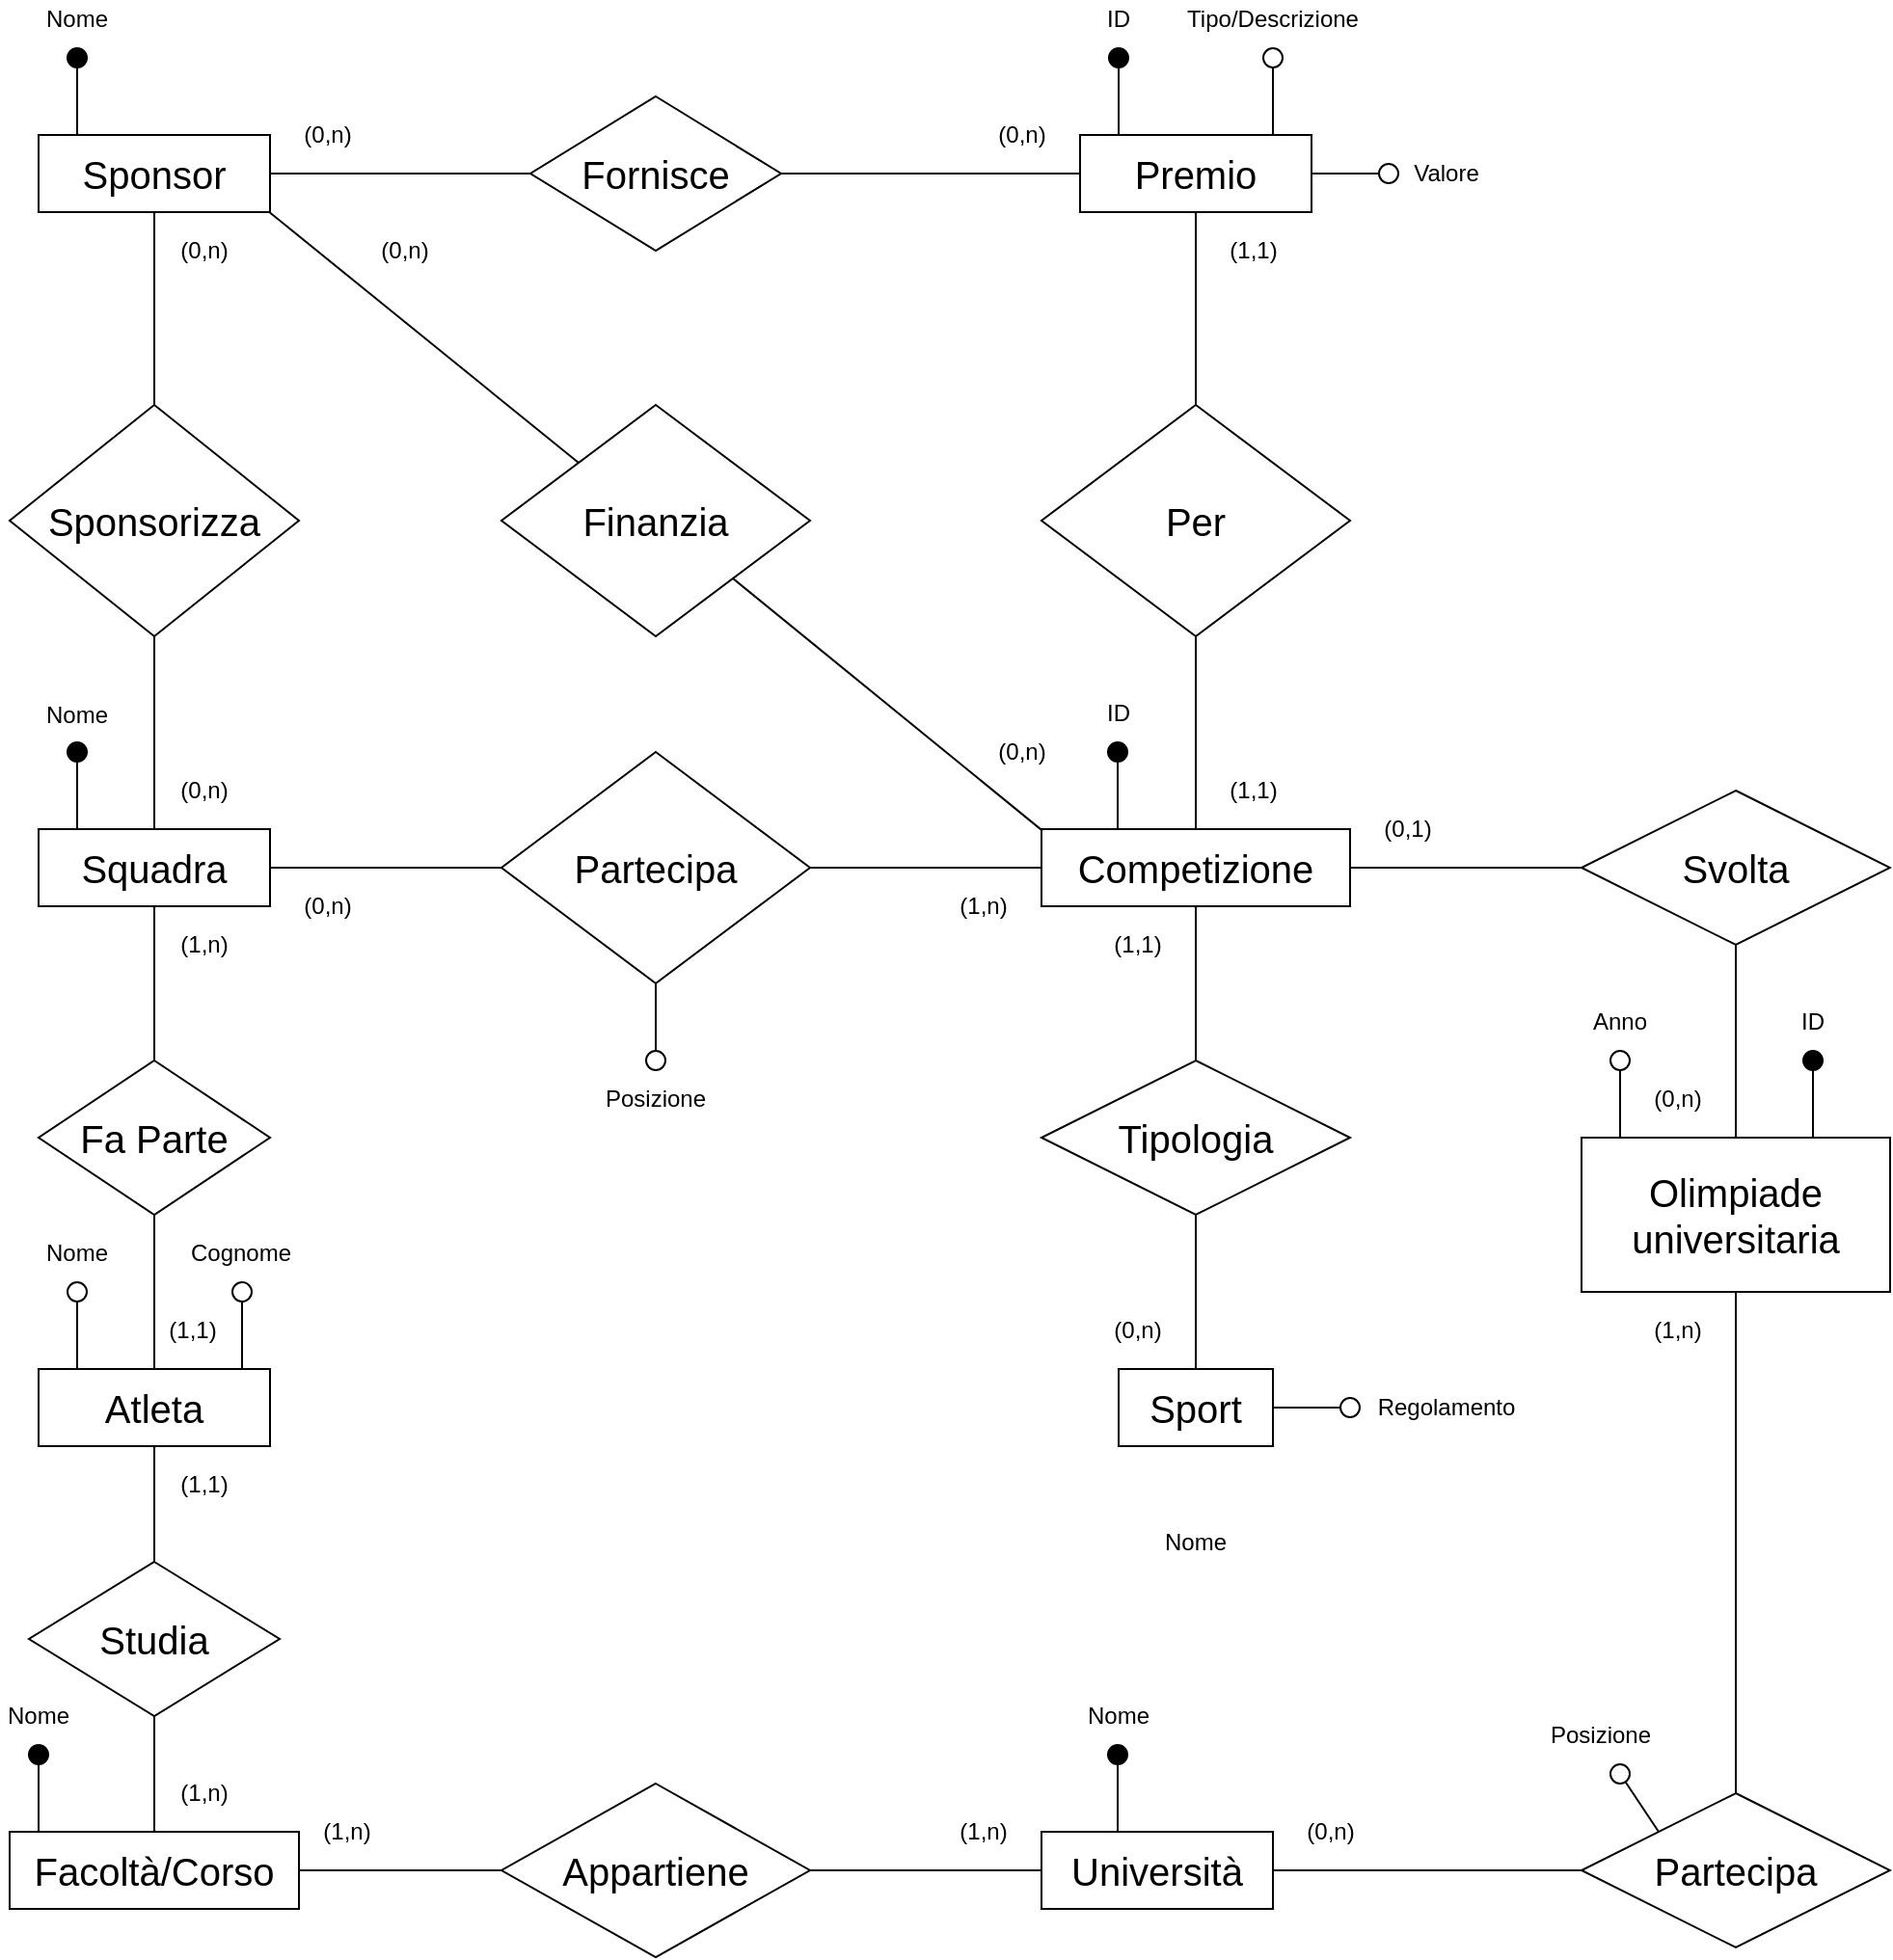 <mxfile version="12.3.7" type="github" pages="2">
  <diagram id="uhMjWXik6Yx-BJb2ZID2" name="Schema E-R">
    <mxGraphModel dx="1824" dy="1811" grid="1" gridSize="10" guides="1" tooltips="1" connect="1" arrows="1" fold="1" page="1" pageScale="1" pageWidth="1169" pageHeight="827" math="0" shadow="0">
      <root>
        <mxCell id="0"/>
        <mxCell id="1" parent="0"/>
        <mxCell id="-CwcN6ZD3fl_PPB7evjk-1" value="&lt;font style=&quot;font-size: 20px&quot;&gt;Squadra&lt;/font&gt;" style="rounded=0;whiteSpace=wrap;html=1;fontSize=20;" parent="1" vertex="1">
          <mxGeometry x="120" y="240" width="120" height="40" as="geometry"/>
        </mxCell>
        <mxCell id="-CwcN6ZD3fl_PPB7evjk-2" value="&lt;font style=&quot;font-size: 20px&quot;&gt;Partecipa&lt;/font&gt;" style="rhombus;whiteSpace=wrap;html=1;" parent="1" vertex="1">
          <mxGeometry x="360" y="200" width="160" height="120" as="geometry"/>
        </mxCell>
        <mxCell id="-CwcN6ZD3fl_PPB7evjk-3" value="" style="endArrow=none;html=1;entryX=0;entryY=0.5;entryDx=0;entryDy=0;exitX=1;exitY=0.5;exitDx=0;exitDy=0;" parent="1" source="-CwcN6ZD3fl_PPB7evjk-1" target="-CwcN6ZD3fl_PPB7evjk-2" edge="1">
          <mxGeometry width="50" height="50" relative="1" as="geometry">
            <mxPoint x="120" y="390" as="sourcePoint"/>
            <mxPoint x="170" y="340" as="targetPoint"/>
            <Array as="points">
              <mxPoint x="310" y="260"/>
            </Array>
          </mxGeometry>
        </mxCell>
        <mxCell id="-CwcN6ZD3fl_PPB7evjk-4" value="" style="endArrow=none;html=1;" parent="1" target="-CwcN6ZD3fl_PPB7evjk-8" edge="1">
          <mxGeometry width="50" height="50" relative="1" as="geometry">
            <mxPoint x="520" y="260" as="sourcePoint"/>
            <mxPoint x="640" y="260" as="targetPoint"/>
          </mxGeometry>
        </mxCell>
        <mxCell id="-CwcN6ZD3fl_PPB7evjk-37" style="edgeStyle=orthogonalEdgeStyle;rounded=0;orthogonalLoop=1;jettySize=auto;html=1;exitX=1;exitY=0.5;exitDx=0;exitDy=0;endArrow=none;endFill=0;fontSize=20;" parent="1" source="-CwcN6ZD3fl_PPB7evjk-8" target="-CwcN6ZD3fl_PPB7evjk-38" edge="1">
          <mxGeometry relative="1" as="geometry">
            <mxPoint x="920" y="260" as="targetPoint"/>
          </mxGeometry>
        </mxCell>
        <mxCell id="-CwcN6ZD3fl_PPB7evjk-8" value="&lt;font style=&quot;font-size: 20px&quot;&gt;Competizione&lt;/font&gt;" style="rounded=0;whiteSpace=wrap;html=1;" parent="1" vertex="1">
          <mxGeometry x="640" y="240" width="160" height="40" as="geometry"/>
        </mxCell>
        <mxCell id="-CwcN6ZD3fl_PPB7evjk-9" value="&lt;font style=&quot;font-size: 20px&quot;&gt;Tipologia&lt;/font&gt;" style="rhombus;whiteSpace=wrap;html=1;" parent="1" vertex="1">
          <mxGeometry x="640" y="360" width="160" height="80" as="geometry"/>
        </mxCell>
        <mxCell id="-CwcN6ZD3fl_PPB7evjk-10" value="" style="endArrow=none;html=1;entryX=0.5;entryY=1;entryDx=0;entryDy=0;exitX=0.5;exitY=0;exitDx=0;exitDy=0;" parent="1" source="-CwcN6ZD3fl_PPB7evjk-9" target="-CwcN6ZD3fl_PPB7evjk-8" edge="1">
          <mxGeometry width="50" height="50" relative="1" as="geometry">
            <mxPoint x="710" y="370" as="sourcePoint"/>
            <mxPoint x="760" y="320" as="targetPoint"/>
          </mxGeometry>
        </mxCell>
        <mxCell id="-CwcN6ZD3fl_PPB7evjk-16" value="" style="edgeStyle=orthogonalEdgeStyle;rounded=0;orthogonalLoop=1;jettySize=auto;html=1;fontSize=20;endArrow=none;endFill=0;" parent="1" source="-CwcN6ZD3fl_PPB7evjk-12" target="-CwcN6ZD3fl_PPB7evjk-9" edge="1">
          <mxGeometry relative="1" as="geometry"/>
        </mxCell>
        <mxCell id="-CwcN6ZD3fl_PPB7evjk-12" value="Sport" style="rounded=0;whiteSpace=wrap;html=1;fontSize=20;" parent="1" vertex="1">
          <mxGeometry x="680" y="520" width="80" height="40" as="geometry"/>
        </mxCell>
        <mxCell id="-CwcN6ZD3fl_PPB7evjk-27" value="" style="endArrow=none;html=1;fontSize=20;entryX=0.5;entryY=1;entryDx=0;entryDy=0;" parent="1" source="-CwcN6ZD3fl_PPB7evjk-29" target="-CwcN6ZD3fl_PPB7evjk-1" edge="1">
          <mxGeometry width="50" height="50" relative="1" as="geometry">
            <mxPoint x="180" y="358" as="sourcePoint"/>
            <mxPoint x="180" y="308" as="targetPoint"/>
          </mxGeometry>
        </mxCell>
        <mxCell id="-CwcN6ZD3fl_PPB7evjk-30" value="" style="edgeStyle=orthogonalEdgeStyle;rounded=0;orthogonalLoop=1;jettySize=auto;html=1;endArrow=none;endFill=0;fontSize=20;" parent="1" source="-CwcN6ZD3fl_PPB7evjk-29" target="-CwcN6ZD3fl_PPB7evjk-31" edge="1">
          <mxGeometry relative="1" as="geometry">
            <mxPoint x="180" y="520" as="targetPoint"/>
          </mxGeometry>
        </mxCell>
        <mxCell id="-CwcN6ZD3fl_PPB7evjk-29" value="Fa Parte" style="rhombus;whiteSpace=wrap;html=1;rounded=0;fontSize=20;" parent="1" vertex="1">
          <mxGeometry x="120" y="360" width="120" height="80" as="geometry"/>
        </mxCell>
        <mxCell id="b5MTkoH9KLdbnuGjaZCg-76" value="" style="edgeStyle=orthogonalEdgeStyle;curved=1;orthogonalLoop=1;jettySize=auto;html=1;endArrow=none;endFill=0;fontSize=12;" parent="1" source="-CwcN6ZD3fl_PPB7evjk-31" target="b5MTkoH9KLdbnuGjaZCg-74" edge="1">
          <mxGeometry relative="1" as="geometry"/>
        </mxCell>
        <mxCell id="-CwcN6ZD3fl_PPB7evjk-31" value="Atleta" style="rounded=0;whiteSpace=wrap;html=1;fontSize=20;" parent="1" vertex="1">
          <mxGeometry x="120" y="520" width="120" height="40" as="geometry"/>
        </mxCell>
        <mxCell id="-CwcN6ZD3fl_PPB7evjk-32" value="Appartiene" style="rhombus;whiteSpace=wrap;html=1;rounded=0;fontSize=20;" parent="1" vertex="1">
          <mxGeometry x="360" y="735" width="160" height="90" as="geometry"/>
        </mxCell>
        <mxCell id="-CwcN6ZD3fl_PPB7evjk-43" value="" style="edgeStyle=orthogonalEdgeStyle;rounded=0;orthogonalLoop=1;jettySize=auto;html=1;endArrow=none;endFill=0;fontSize=20;entryX=0;entryY=0.5;entryDx=0;entryDy=0;" parent="1" source="-CwcN6ZD3fl_PPB7evjk-35" target="-CwcN6ZD3fl_PPB7evjk-45" edge="1">
          <mxGeometry relative="1" as="geometry">
            <mxPoint x="880" y="770" as="targetPoint"/>
          </mxGeometry>
        </mxCell>
        <mxCell id="cBRmaCxfUqZcoCo37-Du-2" value="" style="edgeStyle=orthogonalEdgeStyle;rounded=0;orthogonalLoop=1;jettySize=auto;html=1;entryX=1;entryY=0.5;entryDx=0;entryDy=0;endArrow=none;endFill=0;" parent="1" source="-CwcN6ZD3fl_PPB7evjk-35" target="-CwcN6ZD3fl_PPB7evjk-32" edge="1">
          <mxGeometry relative="1" as="geometry">
            <mxPoint x="480" y="780" as="targetPoint"/>
          </mxGeometry>
        </mxCell>
        <mxCell id="-CwcN6ZD3fl_PPB7evjk-35" value="Università" style="rounded=0;whiteSpace=wrap;html=1;fontSize=20;" parent="1" vertex="1">
          <mxGeometry x="640" y="760" width="120" height="40" as="geometry"/>
        </mxCell>
        <mxCell id="-CwcN6ZD3fl_PPB7evjk-39" value="" style="edgeStyle=orthogonalEdgeStyle;rounded=0;orthogonalLoop=1;jettySize=auto;html=1;endArrow=none;endFill=0;fontSize=20;" parent="1" source="-CwcN6ZD3fl_PPB7evjk-38" target="-CwcN6ZD3fl_PPB7evjk-40" edge="1">
          <mxGeometry relative="1" as="geometry">
            <mxPoint x="1000" y="400" as="targetPoint"/>
          </mxGeometry>
        </mxCell>
        <mxCell id="-CwcN6ZD3fl_PPB7evjk-38" value="Svolta" style="rhombus;whiteSpace=wrap;html=1;fontSize=20;" parent="1" vertex="1">
          <mxGeometry x="920" y="220" width="160" height="80" as="geometry"/>
        </mxCell>
        <mxCell id="-CwcN6ZD3fl_PPB7evjk-44" value="" style="edgeStyle=orthogonalEdgeStyle;rounded=0;orthogonalLoop=1;jettySize=auto;html=1;endArrow=none;endFill=0;fontSize=20;entryX=0.5;entryY=0;entryDx=0;entryDy=0;" parent="1" source="-CwcN6ZD3fl_PPB7evjk-40" target="-CwcN6ZD3fl_PPB7evjk-45" edge="1">
          <mxGeometry relative="1" as="geometry">
            <mxPoint x="1000" y="600" as="targetPoint"/>
          </mxGeometry>
        </mxCell>
        <mxCell id="-CwcN6ZD3fl_PPB7evjk-40" value="&lt;font style=&quot;font-size: 20px&quot;&gt;Olimpiade universitaria&lt;/font&gt;" style="rounded=0;whiteSpace=wrap;html=1;" parent="1" vertex="1">
          <mxGeometry x="920" y="400" width="160" height="80" as="geometry"/>
        </mxCell>
        <mxCell id="-CwcN6ZD3fl_PPB7evjk-45" value="Partecipa" style="rhombus;whiteSpace=wrap;html=1;rounded=0;fontSize=20;" parent="1" vertex="1">
          <mxGeometry x="920" y="740" width="160" height="80" as="geometry"/>
        </mxCell>
        <mxCell id="b5MTkoH9KLdbnuGjaZCg-4" value="(1,1)" style="text;html=1;strokeColor=none;fillColor=none;align=center;verticalAlign=middle;whiteSpace=wrap;rounded=0;" parent="1" vertex="1">
          <mxGeometry x="180" y="490" width="40" height="20" as="geometry"/>
        </mxCell>
        <mxCell id="b5MTkoH9KLdbnuGjaZCg-5" value="(1,n)" style="text;html=1;strokeColor=none;fillColor=none;align=center;verticalAlign=middle;whiteSpace=wrap;rounded=0;" parent="1" vertex="1">
          <mxGeometry x="186" y="290" width="40" height="20" as="geometry"/>
        </mxCell>
        <mxCell id="b5MTkoH9KLdbnuGjaZCg-51" value="" style="edgeStyle=orthogonalEdgeStyle;rounded=0;orthogonalLoop=1;jettySize=auto;html=1;endArrow=none;endFill=0;fontSize=20;entryX=0;entryY=0.5;entryDx=0;entryDy=0;" parent="1" source="b5MTkoH9KLdbnuGjaZCg-7" target="b5MTkoH9KLdbnuGjaZCg-47" edge="1">
          <mxGeometry relative="1" as="geometry">
            <mxPoint x="370" y="-100" as="targetPoint"/>
          </mxGeometry>
        </mxCell>
        <mxCell id="b5MTkoH9KLdbnuGjaZCg-7" value="&lt;font style=&quot;font-size: 20px&quot;&gt;Sponsor&lt;/font&gt;" style="rounded=0;whiteSpace=wrap;html=1;" parent="1" vertex="1">
          <mxGeometry x="120" y="-120" width="120" height="40" as="geometry"/>
        </mxCell>
        <mxCell id="b5MTkoH9KLdbnuGjaZCg-12" value="" style="edgeStyle=orthogonalEdgeStyle;rounded=0;orthogonalLoop=1;jettySize=auto;html=1;endArrow=none;endFill=0;" parent="1" source="b5MTkoH9KLdbnuGjaZCg-8" target="-CwcN6ZD3fl_PPB7evjk-1" edge="1">
          <mxGeometry relative="1" as="geometry"/>
        </mxCell>
        <mxCell id="b5MTkoH9KLdbnuGjaZCg-50" value="" style="edgeStyle=orthogonalEdgeStyle;rounded=0;orthogonalLoop=1;jettySize=auto;html=1;endArrow=none;endFill=0;fontSize=20;entryX=0.5;entryY=1;entryDx=0;entryDy=0;" parent="1" source="b5MTkoH9KLdbnuGjaZCg-8" target="b5MTkoH9KLdbnuGjaZCg-7" edge="1">
          <mxGeometry relative="1" as="geometry">
            <mxPoint x="180" y="-40" as="targetPoint"/>
          </mxGeometry>
        </mxCell>
        <mxCell id="b5MTkoH9KLdbnuGjaZCg-8" value="&lt;font style=&quot;font-size: 20px&quot;&gt;Sponsorizza&lt;/font&gt;" style="rhombus;whiteSpace=wrap;html=1;" parent="1" vertex="1">
          <mxGeometry x="105" y="20" width="150" height="120" as="geometry"/>
        </mxCell>
        <mxCell id="b5MTkoH9KLdbnuGjaZCg-19" value="(0,n)" style="text;html=1;strokeColor=none;fillColor=none;align=center;verticalAlign=middle;whiteSpace=wrap;rounded=0;" parent="1" vertex="1">
          <mxGeometry x="250" y="270" width="40" height="20" as="geometry"/>
        </mxCell>
        <mxCell id="b5MTkoH9KLdbnuGjaZCg-20" value="(1,n)" style="text;html=1;strokeColor=none;fillColor=none;align=center;verticalAlign=middle;whiteSpace=wrap;rounded=0;" parent="1" vertex="1">
          <mxGeometry x="590" y="270" width="40" height="20" as="geometry"/>
        </mxCell>
        <mxCell id="b5MTkoH9KLdbnuGjaZCg-21" value="(0,n)" style="text;html=1;strokeColor=none;fillColor=none;align=center;verticalAlign=middle;whiteSpace=wrap;rounded=0;" parent="1" vertex="1">
          <mxGeometry x="186" y="210" width="40" height="20" as="geometry"/>
        </mxCell>
        <mxCell id="b5MTkoH9KLdbnuGjaZCg-25" value="(0,1)" style="text;html=1;strokeColor=none;fillColor=none;align=center;verticalAlign=middle;whiteSpace=wrap;rounded=0;" parent="1" vertex="1">
          <mxGeometry x="810" y="230" width="40" height="20" as="geometry"/>
        </mxCell>
        <mxCell id="b5MTkoH9KLdbnuGjaZCg-26" value="(0,n)" style="text;html=1;strokeColor=none;fillColor=none;align=center;verticalAlign=middle;whiteSpace=wrap;rounded=0;" parent="1" vertex="1">
          <mxGeometry x="950" y="370" width="40" height="20" as="geometry"/>
        </mxCell>
        <mxCell id="b5MTkoH9KLdbnuGjaZCg-27" value="(1,n)" style="text;html=1;strokeColor=none;fillColor=none;align=center;verticalAlign=middle;whiteSpace=wrap;rounded=0;" parent="1" vertex="1">
          <mxGeometry x="950" y="490" width="40" height="20" as="geometry"/>
        </mxCell>
        <mxCell id="b5MTkoH9KLdbnuGjaZCg-30" value="(1,1)" style="text;html=1;strokeColor=none;fillColor=none;align=center;verticalAlign=middle;whiteSpace=wrap;rounded=0;" parent="1" vertex="1">
          <mxGeometry x="670" y="290" width="40" height="20" as="geometry"/>
        </mxCell>
        <mxCell id="b5MTkoH9KLdbnuGjaZCg-31" value="(0,n)" style="text;html=1;strokeColor=none;fillColor=none;align=center;verticalAlign=middle;whiteSpace=wrap;rounded=0;" parent="1" vertex="1">
          <mxGeometry x="670" y="490" width="40" height="20" as="geometry"/>
        </mxCell>
        <mxCell id="b5MTkoH9KLdbnuGjaZCg-53" value="" style="edgeStyle=orthogonalEdgeStyle;rounded=0;orthogonalLoop=1;jettySize=auto;html=1;endArrow=none;endFill=0;fontSize=20;entryX=0.5;entryY=0;entryDx=0;entryDy=0;" parent="1" source="b5MTkoH9KLdbnuGjaZCg-45" target="b5MTkoH9KLdbnuGjaZCg-54" edge="1">
          <mxGeometry relative="1" as="geometry">
            <mxPoint x="720" as="targetPoint"/>
          </mxGeometry>
        </mxCell>
        <mxCell id="b5MTkoH9KLdbnuGjaZCg-45" value="Premio" style="rounded=0;whiteSpace=wrap;html=1;horizontal=1;fontSize=20;comic=0;glass=0;shadow=0;" parent="1" vertex="1">
          <mxGeometry x="660" y="-120" width="120" height="40" as="geometry"/>
        </mxCell>
        <mxCell id="b5MTkoH9KLdbnuGjaZCg-52" value="" style="edgeStyle=orthogonalEdgeStyle;rounded=0;orthogonalLoop=1;jettySize=auto;html=1;endArrow=none;endFill=0;fontSize=20;entryX=0;entryY=0.5;entryDx=0;entryDy=0;" parent="1" source="b5MTkoH9KLdbnuGjaZCg-47" target="b5MTkoH9KLdbnuGjaZCg-45" edge="1">
          <mxGeometry relative="1" as="geometry">
            <mxPoint x="585" y="-100" as="targetPoint"/>
          </mxGeometry>
        </mxCell>
        <mxCell id="b5MTkoH9KLdbnuGjaZCg-47" value="Fornisce" style="rhombus;whiteSpace=wrap;html=1;rounded=0;shadow=0;glass=0;comic=0;fontSize=20;" parent="1" vertex="1">
          <mxGeometry x="375" y="-140" width="130" height="80" as="geometry"/>
        </mxCell>
        <mxCell id="b5MTkoH9KLdbnuGjaZCg-55" value="" style="edgeStyle=orthogonalEdgeStyle;rounded=0;orthogonalLoop=1;jettySize=auto;html=1;endArrow=none;endFill=0;fontSize=20;entryX=0.5;entryY=0;entryDx=0;entryDy=0;" parent="1" source="b5MTkoH9KLdbnuGjaZCg-54" target="-CwcN6ZD3fl_PPB7evjk-8" edge="1">
          <mxGeometry relative="1" as="geometry">
            <mxPoint x="720" y="220" as="targetPoint"/>
          </mxGeometry>
        </mxCell>
        <mxCell id="b5MTkoH9KLdbnuGjaZCg-54" value="Per" style="rhombus;whiteSpace=wrap;html=1;rounded=0;shadow=0;glass=0;comic=0;fontSize=20;" parent="1" vertex="1">
          <mxGeometry x="640" y="20" width="160" height="120" as="geometry"/>
        </mxCell>
        <mxCell id="b5MTkoH9KLdbnuGjaZCg-56" value="(0,n)" style="text;html=1;strokeColor=none;fillColor=none;align=center;verticalAlign=middle;whiteSpace=wrap;rounded=0;shadow=0;glass=0;comic=0;fontSize=12;" parent="1" vertex="1">
          <mxGeometry x="186" y="-70" width="40" height="20" as="geometry"/>
        </mxCell>
        <mxCell id="b5MTkoH9KLdbnuGjaZCg-57" value="(0,n)" style="text;html=1;strokeColor=none;fillColor=none;align=center;verticalAlign=middle;whiteSpace=wrap;rounded=0;shadow=0;glass=0;comic=0;fontSize=12;" parent="1" vertex="1">
          <mxGeometry x="250" y="-130" width="40" height="20" as="geometry"/>
        </mxCell>
        <mxCell id="b5MTkoH9KLdbnuGjaZCg-59" value="(0,n)" style="text;html=1;strokeColor=none;fillColor=none;align=center;verticalAlign=middle;whiteSpace=wrap;rounded=0;shadow=0;glass=0;comic=0;fontSize=12;" parent="1" vertex="1">
          <mxGeometry x="610" y="-130" width="40" height="20" as="geometry"/>
        </mxCell>
        <mxCell id="b5MTkoH9KLdbnuGjaZCg-60" value="(1,1)" style="text;html=1;strokeColor=none;fillColor=none;align=center;verticalAlign=middle;whiteSpace=wrap;rounded=0;shadow=0;glass=0;comic=0;fontSize=12;" parent="1" vertex="1">
          <mxGeometry x="730" y="-70" width="40" height="20" as="geometry"/>
        </mxCell>
        <mxCell id="b5MTkoH9KLdbnuGjaZCg-61" value="(1,1)" style="text;html=1;strokeColor=none;fillColor=none;align=center;verticalAlign=middle;whiteSpace=wrap;rounded=0;shadow=0;glass=0;comic=0;fontSize=12;" parent="1" vertex="1">
          <mxGeometry x="730" y="210" width="40" height="20" as="geometry"/>
        </mxCell>
        <mxCell id="b5MTkoH9KLdbnuGjaZCg-62" value="&lt;font style=&quot;font-size: 20px&quot;&gt;Finanzia&lt;/font&gt;" style="rhombus;whiteSpace=wrap;html=1;rounded=0;shadow=0;glass=0;comic=0;fontSize=12;" parent="1" vertex="1">
          <mxGeometry x="360" y="20" width="160" height="120" as="geometry"/>
        </mxCell>
        <mxCell id="b5MTkoH9KLdbnuGjaZCg-65" value="" style="endArrow=none;html=1;fontSize=12;entryX=0;entryY=0;entryDx=0;entryDy=0;exitX=0.997;exitY=1;exitDx=0;exitDy=0;exitPerimeter=0;" parent="1" source="b5MTkoH9KLdbnuGjaZCg-7" target="b5MTkoH9KLdbnuGjaZCg-62" edge="1">
          <mxGeometry width="50" height="50" relative="1" as="geometry">
            <mxPoint x="280" y="-40" as="sourcePoint"/>
            <mxPoint x="370" y="-40" as="targetPoint"/>
          </mxGeometry>
        </mxCell>
        <mxCell id="b5MTkoH9KLdbnuGjaZCg-66" value="" style="endArrow=none;html=1;fontSize=12;exitX=0.003;exitY=0.02;exitDx=0;exitDy=0;exitPerimeter=0;spacing=0;entryX=1;entryY=1;entryDx=0;entryDy=0;" parent="1" source="-CwcN6ZD3fl_PPB7evjk-8" target="b5MTkoH9KLdbnuGjaZCg-62" edge="1">
          <mxGeometry width="50" height="50" relative="1" as="geometry">
            <mxPoint x="580" y="170" as="sourcePoint"/>
            <mxPoint x="540" y="110" as="targetPoint"/>
          </mxGeometry>
        </mxCell>
        <mxCell id="b5MTkoH9KLdbnuGjaZCg-67" value="(0,n)" style="text;html=1;strokeColor=none;fillColor=none;align=center;verticalAlign=middle;whiteSpace=wrap;rounded=0;shadow=0;glass=0;comic=0;fontSize=12;" parent="1" vertex="1">
          <mxGeometry x="290" y="-70" width="40" height="20" as="geometry"/>
        </mxCell>
        <mxCell id="b5MTkoH9KLdbnuGjaZCg-68" value="(0,n)" style="text;html=1;strokeColor=none;fillColor=none;align=center;verticalAlign=middle;whiteSpace=wrap;rounded=0;shadow=0;glass=0;comic=0;fontSize=12;" parent="1" vertex="1">
          <mxGeometry x="610" y="190" width="40" height="20" as="geometry"/>
        </mxCell>
        <mxCell id="cBRmaCxfUqZcoCo37-Du-3" value="" style="edgeStyle=orthogonalEdgeStyle;rounded=0;orthogonalLoop=1;jettySize=auto;html=1;endArrow=none;endFill=0;" parent="1" source="b5MTkoH9KLdbnuGjaZCg-73" target="-CwcN6ZD3fl_PPB7evjk-32" edge="1">
          <mxGeometry relative="1" as="geometry"/>
        </mxCell>
        <mxCell id="b5MTkoH9KLdbnuGjaZCg-73" value="&lt;font style=&quot;font-size: 20px&quot;&gt;Facoltà/Corso&lt;/font&gt;" style="rounded=0;whiteSpace=wrap;html=1;shadow=0;glass=0;comic=0;fontSize=12;" parent="1" vertex="1">
          <mxGeometry x="105" y="760" width="150" height="40" as="geometry"/>
        </mxCell>
        <mxCell id="b5MTkoH9KLdbnuGjaZCg-77" value="" style="edgeStyle=orthogonalEdgeStyle;curved=1;orthogonalLoop=1;jettySize=auto;html=1;endArrow=none;endFill=0;fontSize=12;" parent="1" source="b5MTkoH9KLdbnuGjaZCg-74" target="b5MTkoH9KLdbnuGjaZCg-73" edge="1">
          <mxGeometry relative="1" as="geometry"/>
        </mxCell>
        <mxCell id="b5MTkoH9KLdbnuGjaZCg-74" value="&lt;font style=&quot;font-size: 20px&quot;&gt;Studia&lt;/font&gt;" style="rhombus;whiteSpace=wrap;html=1;rounded=0;shadow=0;glass=0;comic=0;fontSize=12;" parent="1" vertex="1">
          <mxGeometry x="115" y="620" width="130" height="80" as="geometry"/>
        </mxCell>
        <mxCell id="b5MTkoH9KLdbnuGjaZCg-87" value="(1,1)" style="text;html=1;strokeColor=none;fillColor=none;align=center;verticalAlign=middle;whiteSpace=wrap;rounded=0;shadow=0;glass=0;comic=0;fontSize=12;" parent="1" vertex="1">
          <mxGeometry x="186" y="570" width="40" height="20" as="geometry"/>
        </mxCell>
        <mxCell id="cBRmaCxfUqZcoCo37-Du-4" value="(1,n)" style="text;html=1;strokeColor=none;fillColor=none;align=center;verticalAlign=middle;whiteSpace=wrap;rounded=0;" parent="1" vertex="1">
          <mxGeometry x="186" y="730" width="40" height="20" as="geometry"/>
        </mxCell>
        <mxCell id="cBRmaCxfUqZcoCo37-Du-5" value="(1,n)" style="text;html=1;strokeColor=none;fillColor=none;align=center;verticalAlign=middle;whiteSpace=wrap;rounded=0;" parent="1" vertex="1">
          <mxGeometry x="260" y="750" width="40" height="20" as="geometry"/>
        </mxCell>
        <mxCell id="cBRmaCxfUqZcoCo37-Du-6" value="(1,n)" style="text;html=1;strokeColor=none;fillColor=none;align=center;verticalAlign=middle;whiteSpace=wrap;rounded=0;" parent="1" vertex="1">
          <mxGeometry x="590" y="750" width="40" height="20" as="geometry"/>
        </mxCell>
        <mxCell id="cBRmaCxfUqZcoCo37-Du-7" value="(0,n)" style="text;html=1;strokeColor=none;fillColor=none;align=center;verticalAlign=middle;whiteSpace=wrap;rounded=0;" parent="1" vertex="1">
          <mxGeometry x="770" y="750" width="40" height="20" as="geometry"/>
        </mxCell>
        <mxCell id="LFXWD2qSY829Mt4aABdm-8" value="" style="endArrow=oval;html=1;endFill=1;endSize=10;rounded=0;strokeColor=#FFFFFF;" edge="1" parent="1">
          <mxGeometry width="50" height="50" relative="1" as="geometry">
            <mxPoint x="720" y="561" as="sourcePoint"/>
            <mxPoint x="720" y="600" as="targetPoint"/>
            <Array as="points"/>
          </mxGeometry>
        </mxCell>
        <mxCell id="LFXWD2qSY829Mt4aABdm-9" value="Nome" style="text;html=1;strokeColor=none;fillColor=none;align=center;verticalAlign=middle;whiteSpace=wrap;rounded=0;" vertex="1" parent="1">
          <mxGeometry x="700" y="600" width="40" height="20" as="geometry"/>
        </mxCell>
        <mxCell id="LFXWD2qSY829Mt4aABdm-10" value="" style="endArrow=oval;html=1;endFill=1;endSize=10;" edge="1" parent="1">
          <mxGeometry width="50" height="50" relative="1" as="geometry">
            <mxPoint x="679.5" y="240" as="sourcePoint"/>
            <mxPoint x="679.5" y="200" as="targetPoint"/>
            <Array as="points"/>
          </mxGeometry>
        </mxCell>
        <mxCell id="LFXWD2qSY829Mt4aABdm-12" value="ID" style="text;html=1;strokeColor=none;fillColor=none;align=center;verticalAlign=middle;whiteSpace=wrap;rounded=0;spacing=2;spacingBottom=0;imageWidth=24;labelPadding=0;" vertex="1" parent="1">
          <mxGeometry x="660" y="170" width="40" height="20" as="geometry"/>
        </mxCell>
        <mxCell id="LFXWD2qSY829Mt4aABdm-14" value="" style="endArrow=oval;html=1;endFill=1;endSize=10;" edge="1" parent="1">
          <mxGeometry width="50" height="50" relative="1" as="geometry">
            <mxPoint x="1040" y="400" as="sourcePoint"/>
            <mxPoint x="1040" y="360" as="targetPoint"/>
            <Array as="points"/>
          </mxGeometry>
        </mxCell>
        <mxCell id="LFXWD2qSY829Mt4aABdm-15" value="ID" style="text;html=1;strokeColor=none;fillColor=none;align=center;verticalAlign=middle;whiteSpace=wrap;rounded=0;" vertex="1" parent="1">
          <mxGeometry x="1020" y="330" width="40" height="20" as="geometry"/>
        </mxCell>
        <mxCell id="LFXWD2qSY829Mt4aABdm-16" value="" style="endArrow=oval;html=1;endFill=1;endSize=10;" edge="1" parent="1">
          <mxGeometry width="50" height="50" relative="1" as="geometry">
            <mxPoint x="679.5" y="760" as="sourcePoint"/>
            <mxPoint x="679.5" y="720" as="targetPoint"/>
            <Array as="points"/>
          </mxGeometry>
        </mxCell>
        <mxCell id="LFXWD2qSY829Mt4aABdm-18" value="Nome" style="text;html=1;strokeColor=none;fillColor=none;align=center;verticalAlign=middle;whiteSpace=wrap;rounded=0;" vertex="1" parent="1">
          <mxGeometry x="660" y="690" width="40" height="20" as="geometry"/>
        </mxCell>
        <mxCell id="LFXWD2qSY829Mt4aABdm-19" value="" style="endArrow=oval;html=1;endFill=1;endSize=10;" edge="1" parent="1">
          <mxGeometry width="50" height="50" relative="1" as="geometry">
            <mxPoint x="120" y="760" as="sourcePoint"/>
            <mxPoint x="120" y="720" as="targetPoint"/>
            <Array as="points"/>
          </mxGeometry>
        </mxCell>
        <mxCell id="LFXWD2qSY829Mt4aABdm-21" value="Nome" style="text;html=1;strokeColor=none;fillColor=none;align=center;verticalAlign=middle;whiteSpace=wrap;rounded=0;" vertex="1" parent="1">
          <mxGeometry x="100" y="690" width="40" height="20" as="geometry"/>
        </mxCell>
        <mxCell id="LFXWD2qSY829Mt4aABdm-22" value="" style="endArrow=oval;html=1;endFill=1;endSize=10;" edge="1" parent="1">
          <mxGeometry width="50" height="50" relative="1" as="geometry">
            <mxPoint x="140" y="240" as="sourcePoint"/>
            <mxPoint x="140" y="200" as="targetPoint"/>
            <Array as="points"/>
          </mxGeometry>
        </mxCell>
        <mxCell id="LFXWD2qSY829Mt4aABdm-23" value="Nome" style="text;html=1;strokeColor=none;fillColor=none;align=center;verticalAlign=middle;whiteSpace=wrap;rounded=0;" vertex="1" parent="1">
          <mxGeometry x="120" y="171" width="40" height="20" as="geometry"/>
        </mxCell>
        <mxCell id="LFXWD2qSY829Mt4aABdm-26" value="Nome" style="text;html=1;strokeColor=none;fillColor=none;align=center;verticalAlign=middle;whiteSpace=wrap;rounded=0;" vertex="1" parent="1">
          <mxGeometry x="120" y="450" width="40" height="20" as="geometry"/>
        </mxCell>
        <mxCell id="LFXWD2qSY829Mt4aABdm-27" value="" style="endArrow=oval;html=1;endFill=0;endSize=10;" edge="1" parent="1">
          <mxGeometry width="50" height="50" relative="1" as="geometry">
            <mxPoint x="225.5" y="520" as="sourcePoint"/>
            <mxPoint x="225.5" y="480" as="targetPoint"/>
            <Array as="points"/>
          </mxGeometry>
        </mxCell>
        <mxCell id="LFXWD2qSY829Mt4aABdm-28" value="Cognome" style="text;html=1;strokeColor=none;fillColor=none;align=center;verticalAlign=middle;whiteSpace=wrap;rounded=0;" vertex="1" parent="1">
          <mxGeometry x="205" y="450" width="40" height="20" as="geometry"/>
        </mxCell>
        <mxCell id="LFXWD2qSY829Mt4aABdm-29" value="" style="endArrow=oval;html=1;endFill=1;endSize=10;" edge="1" parent="1">
          <mxGeometry width="50" height="50" relative="1" as="geometry">
            <mxPoint x="140" y="-120" as="sourcePoint"/>
            <mxPoint x="140" y="-160" as="targetPoint"/>
            <Array as="points"/>
          </mxGeometry>
        </mxCell>
        <mxCell id="LFXWD2qSY829Mt4aABdm-30" value="Nome" style="text;html=1;strokeColor=none;fillColor=none;align=center;verticalAlign=middle;whiteSpace=wrap;rounded=0;" vertex="1" parent="1">
          <mxGeometry x="120" y="-190" width="40" height="20" as="geometry"/>
        </mxCell>
        <mxCell id="LFXWD2qSY829Mt4aABdm-31" value="" style="endArrow=oval;html=1;endFill=1;endSize=10;" edge="1" parent="1">
          <mxGeometry width="50" height="50" relative="1" as="geometry">
            <mxPoint x="680" y="-120" as="sourcePoint"/>
            <mxPoint x="680" y="-160" as="targetPoint"/>
            <Array as="points"/>
          </mxGeometry>
        </mxCell>
        <mxCell id="LFXWD2qSY829Mt4aABdm-32" value="ID" style="text;html=1;strokeColor=none;fillColor=none;align=center;verticalAlign=middle;whiteSpace=wrap;rounded=0;" vertex="1" parent="1">
          <mxGeometry x="660" y="-190" width="40" height="20" as="geometry"/>
        </mxCell>
        <mxCell id="LFXWD2qSY829Mt4aABdm-33" value="" style="endArrow=oval;html=1;endFill=0;endSize=10;" edge="1" parent="1">
          <mxGeometry width="50" height="50" relative="1" as="geometry">
            <mxPoint x="760" y="-120" as="sourcePoint"/>
            <mxPoint x="760" y="-160" as="targetPoint"/>
            <Array as="points"/>
          </mxGeometry>
        </mxCell>
        <mxCell id="LFXWD2qSY829Mt4aABdm-34" value="Tipo/Descrizione" style="text;html=1;strokeColor=none;fillColor=none;align=center;verticalAlign=middle;whiteSpace=wrap;rounded=0;" vertex="1" parent="1">
          <mxGeometry x="740" y="-190" width="40" height="20" as="geometry"/>
        </mxCell>
        <mxCell id="LFXWD2qSY829Mt4aABdm-35" value="" style="endArrow=oval;html=1;endFill=0;endSize=10;exitX=1;exitY=0.5;exitDx=0;exitDy=0;" edge="1" parent="1" source="b5MTkoH9KLdbnuGjaZCg-45">
          <mxGeometry width="50" height="50" relative="1" as="geometry">
            <mxPoint x="820" y="-60" as="sourcePoint"/>
            <mxPoint x="820" y="-100" as="targetPoint"/>
            <Array as="points"/>
          </mxGeometry>
        </mxCell>
        <mxCell id="LFXWD2qSY829Mt4aABdm-36" value="Valore" style="text;html=1;strokeColor=none;fillColor=none;align=center;verticalAlign=middle;whiteSpace=wrap;rounded=0;" vertex="1" parent="1">
          <mxGeometry x="830" y="-110" width="40" height="20" as="geometry"/>
        </mxCell>
        <mxCell id="LFXWD2qSY829Mt4aABdm-37" value="" style="endArrow=oval;html=1;endFill=0;endSize=10;" edge="1" parent="1">
          <mxGeometry width="50" height="50" relative="1" as="geometry">
            <mxPoint x="960" y="760" as="sourcePoint"/>
            <mxPoint x="940" y="730" as="targetPoint"/>
            <Array as="points"/>
          </mxGeometry>
        </mxCell>
        <mxCell id="LFXWD2qSY829Mt4aABdm-38" value="Posizione" style="text;html=1;strokeColor=none;fillColor=none;align=center;verticalAlign=middle;whiteSpace=wrap;rounded=0;" vertex="1" parent="1">
          <mxGeometry x="910" y="700" width="40" height="20" as="geometry"/>
        </mxCell>
        <mxCell id="LFXWD2qSY829Mt4aABdm-39" value="" style="endArrow=oval;html=1;endFill=0;endSize=10;" edge="1" parent="1">
          <mxGeometry width="50" height="50" relative="1" as="geometry">
            <mxPoint x="940" y="400" as="sourcePoint"/>
            <mxPoint x="940" y="360" as="targetPoint"/>
            <Array as="points"/>
          </mxGeometry>
        </mxCell>
        <mxCell id="LFXWD2qSY829Mt4aABdm-40" value="Anno" style="text;html=1;strokeColor=none;fillColor=none;align=center;verticalAlign=middle;whiteSpace=wrap;rounded=0;" vertex="1" parent="1">
          <mxGeometry x="920" y="330" width="40" height="20" as="geometry"/>
        </mxCell>
        <mxCell id="LFXWD2qSY829Mt4aABdm-41" value="" style="endArrow=oval;html=1;endFill=0;endSize=10;exitX=1;exitY=0.5;exitDx=0;exitDy=0;" edge="1" parent="1" source="-CwcN6ZD3fl_PPB7evjk-12">
          <mxGeometry width="50" height="50" relative="1" as="geometry">
            <mxPoint x="800" y="580" as="sourcePoint"/>
            <mxPoint x="800" y="540" as="targetPoint"/>
            <Array as="points"/>
          </mxGeometry>
        </mxCell>
        <mxCell id="LFXWD2qSY829Mt4aABdm-42" value="Regolamento" style="text;html=1;strokeColor=none;fillColor=none;align=center;verticalAlign=middle;whiteSpace=wrap;rounded=0;" vertex="1" parent="1">
          <mxGeometry x="830" y="530" width="40" height="20" as="geometry"/>
        </mxCell>
        <mxCell id="LFXWD2qSY829Mt4aABdm-43" value="" style="endArrow=oval;html=1;endFill=0;endSize=10;exitX=0.5;exitY=1;exitDx=0;exitDy=0;" edge="1" parent="1" source="-CwcN6ZD3fl_PPB7evjk-2">
          <mxGeometry width="50" height="50" relative="1" as="geometry">
            <mxPoint x="440" y="400" as="sourcePoint"/>
            <mxPoint x="440" y="360" as="targetPoint"/>
            <Array as="points"/>
          </mxGeometry>
        </mxCell>
        <mxCell id="LFXWD2qSY829Mt4aABdm-44" value="Posizione" style="text;html=1;strokeColor=none;fillColor=none;align=center;verticalAlign=middle;whiteSpace=wrap;rounded=0;" vertex="1" parent="1">
          <mxGeometry x="420" y="370" width="40" height="20" as="geometry"/>
        </mxCell>
        <mxCell id="LFXWD2qSY829Mt4aABdm-46" value="" style="endArrow=oval;html=1;endFill=0;endSize=10;" edge="1" parent="1">
          <mxGeometry width="50" height="50" relative="1" as="geometry">
            <mxPoint x="140" y="520" as="sourcePoint"/>
            <mxPoint x="140" y="480" as="targetPoint"/>
            <Array as="points"/>
          </mxGeometry>
        </mxCell>
      </root>
    </mxGraphModel>
  </diagram>
  <diagram id="8BNgQVcgXsx-lp5NDGUs" name="Schema Logico">
    <mxGraphModel dx="1550" dy="836" grid="1" gridSize="10" guides="1" tooltips="1" connect="1" arrows="1" fold="1" page="1" pageScale="1" pageWidth="1169" pageHeight="827" math="0" shadow="0">
      <root>
        <mxCell id="XM8a0sqWQ-42bQUzT7HB-0"/>
        <mxCell id="XM8a0sqWQ-42bQUzT7HB-1" parent="XM8a0sqWQ-42bQUzT7HB-0"/>
      </root>
    </mxGraphModel>
  </diagram>
</mxfile>
